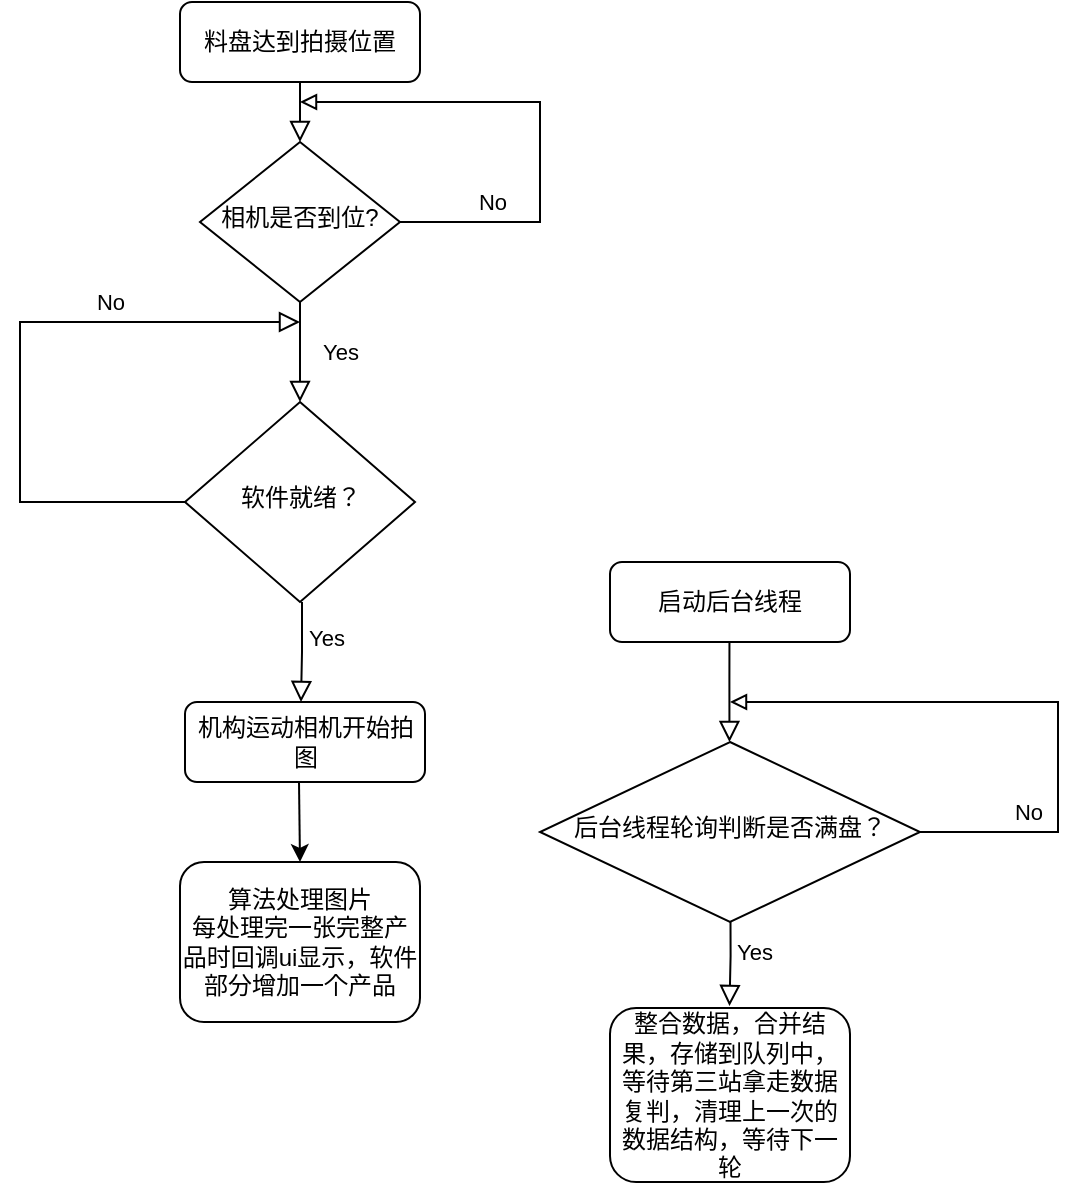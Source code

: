 <mxfile version="14.9.0" type="github">
  <diagram id="C5RBs43oDa-KdzZeNtuy" name="Page-1">
    <mxGraphModel dx="1038" dy="548" grid="1" gridSize="10" guides="1" tooltips="1" connect="1" arrows="1" fold="1" page="1" pageScale="1" pageWidth="827" pageHeight="1169" math="0" shadow="0">
      <root>
        <mxCell id="WIyWlLk6GJQsqaUBKTNV-0" />
        <mxCell id="WIyWlLk6GJQsqaUBKTNV-1" parent="WIyWlLk6GJQsqaUBKTNV-0" />
        <mxCell id="WIyWlLk6GJQsqaUBKTNV-2" value="" style="rounded=0;html=1;jettySize=auto;orthogonalLoop=1;fontSize=11;endArrow=block;endFill=0;endSize=8;strokeWidth=1;shadow=0;labelBackgroundColor=none;edgeStyle=orthogonalEdgeStyle;" parent="WIyWlLk6GJQsqaUBKTNV-1" source="WIyWlLk6GJQsqaUBKTNV-3" target="WIyWlLk6GJQsqaUBKTNV-6" edge="1">
          <mxGeometry relative="1" as="geometry" />
        </mxCell>
        <mxCell id="WIyWlLk6GJQsqaUBKTNV-3" value="料盘达到拍摄位置" style="rounded=1;whiteSpace=wrap;html=1;fontSize=12;glass=0;strokeWidth=1;shadow=0;" parent="WIyWlLk6GJQsqaUBKTNV-1" vertex="1">
          <mxGeometry x="350" y="40" width="120" height="40" as="geometry" />
        </mxCell>
        <mxCell id="WIyWlLk6GJQsqaUBKTNV-4" value="Yes" style="rounded=0;html=1;jettySize=auto;orthogonalLoop=1;fontSize=11;endArrow=block;endFill=0;endSize=8;strokeWidth=1;shadow=0;labelBackgroundColor=none;edgeStyle=orthogonalEdgeStyle;" parent="WIyWlLk6GJQsqaUBKTNV-1" source="WIyWlLk6GJQsqaUBKTNV-6" target="WIyWlLk6GJQsqaUBKTNV-10" edge="1">
          <mxGeometry y="20" relative="1" as="geometry">
            <mxPoint as="offset" />
          </mxGeometry>
        </mxCell>
        <mxCell id="WIyWlLk6GJQsqaUBKTNV-5" value="No" style="edgeStyle=orthogonalEdgeStyle;rounded=0;html=1;jettySize=auto;orthogonalLoop=1;fontSize=11;endArrow=block;endFill=0;strokeWidth=1;shadow=0;labelBackgroundColor=none;" parent="WIyWlLk6GJQsqaUBKTNV-1" source="WIyWlLk6GJQsqaUBKTNV-6" edge="1">
          <mxGeometry x="-0.636" y="10" relative="1" as="geometry">
            <mxPoint as="offset" />
            <mxPoint x="410" y="90" as="targetPoint" />
            <Array as="points">
              <mxPoint x="530" y="150" />
              <mxPoint x="530" y="90" />
            </Array>
          </mxGeometry>
        </mxCell>
        <mxCell id="WIyWlLk6GJQsqaUBKTNV-6" value="相机是否到位?" style="rhombus;whiteSpace=wrap;html=1;shadow=0;fontFamily=Helvetica;fontSize=12;align=center;strokeWidth=1;spacing=6;spacingTop=-4;" parent="WIyWlLk6GJQsqaUBKTNV-1" vertex="1">
          <mxGeometry x="360" y="110" width="100" height="80" as="geometry" />
        </mxCell>
        <mxCell id="WIyWlLk6GJQsqaUBKTNV-8" value="No" style="rounded=0;html=1;jettySize=auto;orthogonalLoop=1;fontSize=11;endArrow=block;endFill=0;endSize=8;strokeWidth=1;shadow=0;labelBackgroundColor=none;edgeStyle=orthogonalEdgeStyle;exitX=0;exitY=0.5;exitDx=0;exitDy=0;" parent="WIyWlLk6GJQsqaUBKTNV-1" source="WIyWlLk6GJQsqaUBKTNV-10" edge="1">
          <mxGeometry x="0.39" y="10" relative="1" as="geometry">
            <mxPoint as="offset" />
            <mxPoint x="410" y="200" as="targetPoint" />
            <Array as="points">
              <mxPoint x="270" y="290" />
            </Array>
          </mxGeometry>
        </mxCell>
        <mxCell id="WIyWlLk6GJQsqaUBKTNV-9" value="Yes" style="edgeStyle=orthogonalEdgeStyle;rounded=0;html=1;jettySize=auto;orthogonalLoop=1;fontSize=11;endArrow=block;endFill=0;endSize=8;strokeWidth=1;shadow=0;labelBackgroundColor=none;entryX=0.5;entryY=0;entryDx=0;entryDy=0;exitX=0.5;exitY=1;exitDx=0;exitDy=0;" parent="WIyWlLk6GJQsqaUBKTNV-1" edge="1">
          <mxGeometry x="-0.325" y="12" relative="1" as="geometry">
            <mxPoint y="1" as="offset" />
            <mxPoint x="411" y="340" as="sourcePoint" />
            <mxPoint x="410.5" y="390" as="targetPoint" />
            <Array as="points">
              <mxPoint x="411" y="365" />
            </Array>
          </mxGeometry>
        </mxCell>
        <mxCell id="WIyWlLk6GJQsqaUBKTNV-10" value="软件就绪？" style="rhombus;whiteSpace=wrap;html=1;shadow=0;fontFamily=Helvetica;fontSize=12;align=center;strokeWidth=1;spacing=6;spacingTop=-4;" parent="WIyWlLk6GJQsqaUBKTNV-1" vertex="1">
          <mxGeometry x="352.5" y="240" width="115" height="100" as="geometry" />
        </mxCell>
        <mxCell id="WIyWlLk6GJQsqaUBKTNV-12" value="机构运动相机开始拍图" style="rounded=1;whiteSpace=wrap;html=1;fontSize=12;glass=0;strokeWidth=1;shadow=0;" parent="WIyWlLk6GJQsqaUBKTNV-1" vertex="1">
          <mxGeometry x="352.5" y="390" width="120" height="40" as="geometry" />
        </mxCell>
        <mxCell id="Q_rkfMQIW4q1AzUXCVcY-9" style="edgeStyle=none;orthogonalLoop=1;jettySize=auto;html=1;exitX=0;exitY=0;exitDx=0;exitDy=0;" edge="1" parent="WIyWlLk6GJQsqaUBKTNV-1" source="WIyWlLk6GJQsqaUBKTNV-10" target="WIyWlLk6GJQsqaUBKTNV-10">
          <mxGeometry relative="1" as="geometry" />
        </mxCell>
        <mxCell id="Q_rkfMQIW4q1AzUXCVcY-10" style="edgeStyle=none;orthogonalLoop=1;jettySize=auto;html=1;exitX=0.5;exitY=1;exitDx=0;exitDy=0;" edge="1" parent="WIyWlLk6GJQsqaUBKTNV-1" source="WIyWlLk6GJQsqaUBKTNV-10" target="WIyWlLk6GJQsqaUBKTNV-10">
          <mxGeometry relative="1" as="geometry" />
        </mxCell>
        <mxCell id="Q_rkfMQIW4q1AzUXCVcY-14" value="" style="endArrow=classic;html=1;exitX=0.5;exitY=1;exitDx=0;exitDy=0;" edge="1" parent="WIyWlLk6GJQsqaUBKTNV-1">
          <mxGeometry width="50" height="50" relative="1" as="geometry">
            <mxPoint x="409.5" y="430" as="sourcePoint" />
            <mxPoint x="410" y="470" as="targetPoint" />
          </mxGeometry>
        </mxCell>
        <mxCell id="Q_rkfMQIW4q1AzUXCVcY-15" value="算法处理图片&lt;br&gt;每处理完一张完整产品时回调ui显示，软件部分增加一个产品" style="rounded=1;whiteSpace=wrap;html=1;fontSize=12;glass=0;strokeWidth=1;shadow=0;" vertex="1" parent="WIyWlLk6GJQsqaUBKTNV-1">
          <mxGeometry x="350" y="470" width="120" height="80" as="geometry" />
        </mxCell>
        <mxCell id="Q_rkfMQIW4q1AzUXCVcY-18" value="后台线程轮询判断是否满盘？" style="rhombus;whiteSpace=wrap;html=1;shadow=0;fontFamily=Helvetica;fontSize=12;align=center;strokeWidth=1;spacing=6;spacingTop=-4;" vertex="1" parent="WIyWlLk6GJQsqaUBKTNV-1">
          <mxGeometry x="530" y="410" width="190" height="90" as="geometry" />
        </mxCell>
        <mxCell id="Q_rkfMQIW4q1AzUXCVcY-19" value="启动后台线程" style="rounded=1;whiteSpace=wrap;html=1;fontSize=12;glass=0;strokeWidth=1;shadow=0;" vertex="1" parent="WIyWlLk6GJQsqaUBKTNV-1">
          <mxGeometry x="565" y="320" width="120" height="40" as="geometry" />
        </mxCell>
        <mxCell id="Q_rkfMQIW4q1AzUXCVcY-20" value="" style="rounded=0;html=1;jettySize=auto;orthogonalLoop=1;fontSize=11;endArrow=block;endFill=0;endSize=8;strokeWidth=1;shadow=0;labelBackgroundColor=none;edgeStyle=orthogonalEdgeStyle;" edge="1" parent="WIyWlLk6GJQsqaUBKTNV-1">
          <mxGeometry relative="1" as="geometry">
            <mxPoint x="624.73" y="360" as="sourcePoint" />
            <mxPoint x="624.73" y="410" as="targetPoint" />
            <Array as="points">
              <mxPoint x="625.23" y="380" />
              <mxPoint x="625.23" y="380" />
            </Array>
          </mxGeometry>
        </mxCell>
        <mxCell id="Q_rkfMQIW4q1AzUXCVcY-21" style="edgeStyle=none;orthogonalLoop=1;jettySize=auto;html=1;exitX=0.5;exitY=1;exitDx=0;exitDy=0;" edge="1" parent="WIyWlLk6GJQsqaUBKTNV-1" source="Q_rkfMQIW4q1AzUXCVcY-19" target="Q_rkfMQIW4q1AzUXCVcY-19">
          <mxGeometry relative="1" as="geometry" />
        </mxCell>
        <mxCell id="Q_rkfMQIW4q1AzUXCVcY-22" value="Yes" style="edgeStyle=orthogonalEdgeStyle;rounded=0;html=1;jettySize=auto;orthogonalLoop=1;fontSize=11;endArrow=block;endFill=0;endSize=8;strokeWidth=1;shadow=0;labelBackgroundColor=none;entryX=0.5;entryY=0;entryDx=0;entryDy=0;" edge="1" parent="WIyWlLk6GJQsqaUBKTNV-1">
          <mxGeometry x="-0.325" y="12" relative="1" as="geometry">
            <mxPoint y="1" as="offset" />
            <mxPoint x="625.25" y="500" as="sourcePoint" />
            <mxPoint x="624.75" y="542" as="targetPoint" />
            <Array as="points">
              <mxPoint x="625.25" y="517" />
            </Array>
          </mxGeometry>
        </mxCell>
        <mxCell id="Q_rkfMQIW4q1AzUXCVcY-23" value="No" style="edgeStyle=orthogonalEdgeStyle;rounded=0;html=1;jettySize=auto;orthogonalLoop=1;fontSize=11;endArrow=block;endFill=0;strokeWidth=1;shadow=0;labelBackgroundColor=none;exitX=1;exitY=0.5;exitDx=0;exitDy=0;" edge="1" parent="WIyWlLk6GJQsqaUBKTNV-1" source="Q_rkfMQIW4q1AzUXCVcY-18">
          <mxGeometry x="-0.636" y="10" relative="1" as="geometry">
            <mxPoint as="offset" />
            <mxPoint x="719" y="460" as="sourcePoint" />
            <mxPoint x="625" y="390" as="targetPoint" />
            <Array as="points">
              <mxPoint x="789" y="455" />
              <mxPoint x="789" y="390" />
            </Array>
          </mxGeometry>
        </mxCell>
        <mxCell id="Q_rkfMQIW4q1AzUXCVcY-24" value="整合数据，合并结果，存储到队列中，等待第三站拿走数据复判，清理上一次的数据结构，等待下一轮" style="rounded=1;whiteSpace=wrap;html=1;fontSize=12;glass=0;strokeWidth=1;shadow=0;" vertex="1" parent="WIyWlLk6GJQsqaUBKTNV-1">
          <mxGeometry x="565" y="543" width="120" height="87" as="geometry" />
        </mxCell>
      </root>
    </mxGraphModel>
  </diagram>
</mxfile>
